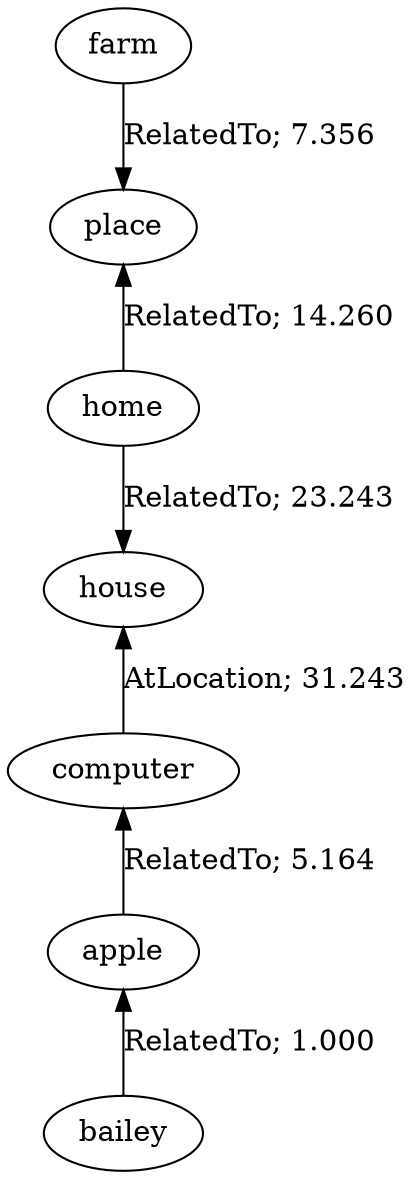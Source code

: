 // The path the concepts from "farm" to "bailey".Path Length: 6; Weight Sum: 82.26708758892542; Average Weight: 13.711181264820903
digraph "9_b---farm-bailey---PLen6_WSum82.267_WAvg13.711" {
	0 [label=farm]
	1 [label=place]
	2 [label=home]
	3 [label=house]
	4 [label=computer]
	5 [label=apple]
	6 [label=bailey]
	0 -> 1 [label="RelatedTo; 7.356" dir=forward weight=7.356]
	1 -> 2 [label="RelatedTo; 14.260" dir=back weight=14.260]
	2 -> 3 [label="RelatedTo; 23.243" dir=forward weight=23.243]
	3 -> 4 [label="AtLocation; 31.243" dir=back weight=31.243]
	4 -> 5 [label="RelatedTo; 5.164" dir=back weight=5.164]
	5 -> 6 [label="RelatedTo; 1.000" dir=back weight=1.000]
}
